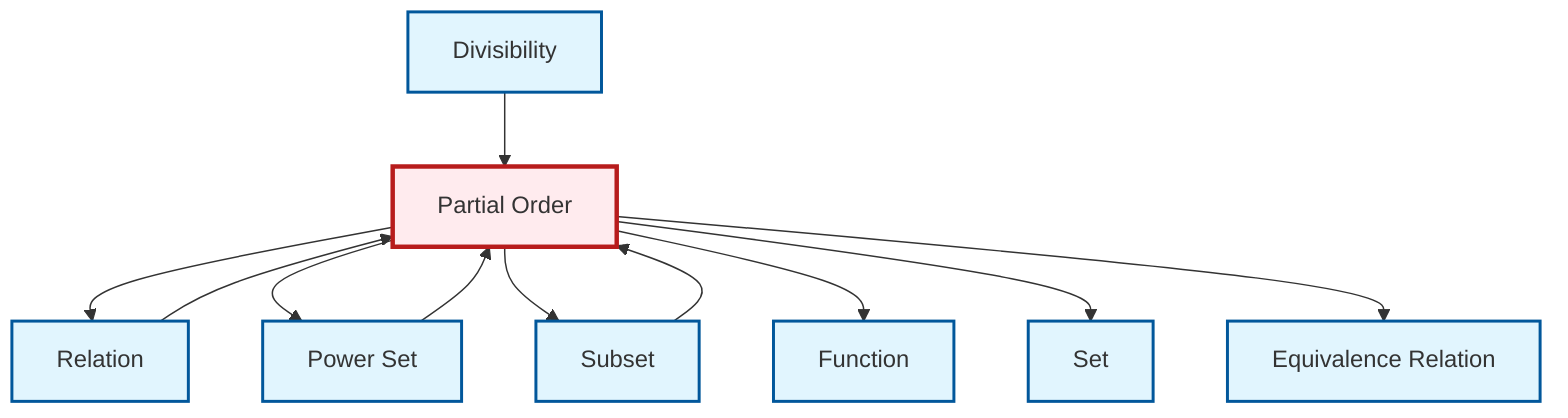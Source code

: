 graph TD
    classDef definition fill:#e1f5fe,stroke:#01579b,stroke-width:2px
    classDef theorem fill:#f3e5f5,stroke:#4a148c,stroke-width:2px
    classDef axiom fill:#fff3e0,stroke:#e65100,stroke-width:2px
    classDef example fill:#e8f5e9,stroke:#1b5e20,stroke-width:2px
    classDef current fill:#ffebee,stroke:#b71c1c,stroke-width:3px
    def-partial-order["Partial Order"]:::definition
    def-equivalence-relation["Equivalence Relation"]:::definition
    def-function["Function"]:::definition
    def-power-set["Power Set"]:::definition
    def-divisibility["Divisibility"]:::definition
    def-relation["Relation"]:::definition
    def-subset["Subset"]:::definition
    def-set["Set"]:::definition
    def-divisibility --> def-partial-order
    def-partial-order --> def-relation
    def-subset --> def-partial-order
    def-partial-order --> def-power-set
    def-partial-order --> def-subset
    def-power-set --> def-partial-order
    def-partial-order --> def-function
    def-partial-order --> def-set
    def-relation --> def-partial-order
    def-partial-order --> def-equivalence-relation
    class def-partial-order current